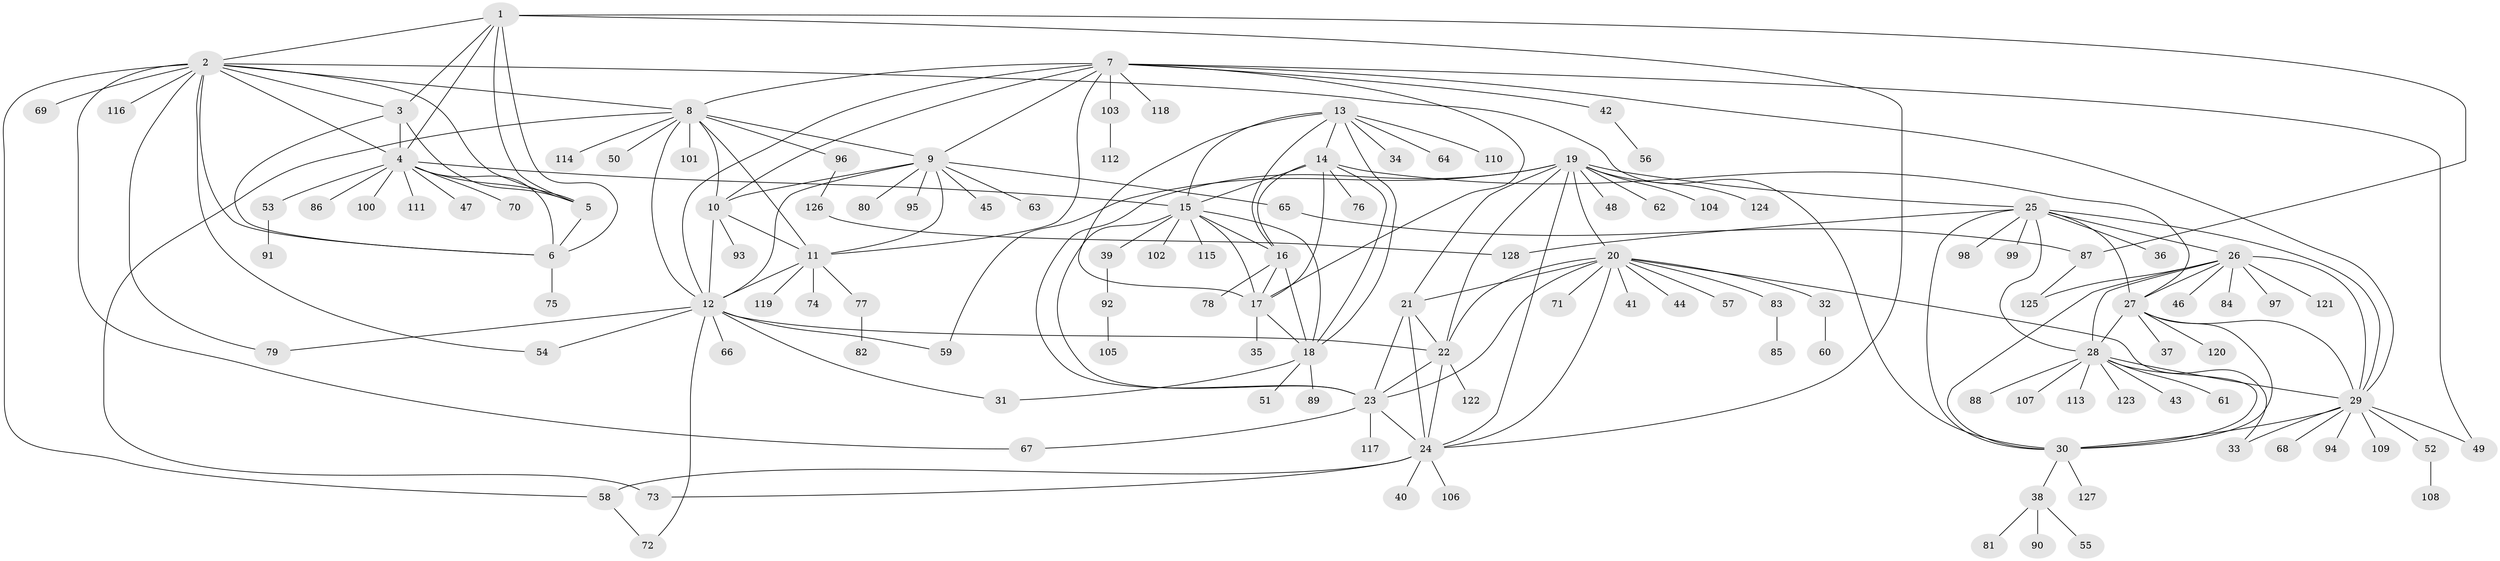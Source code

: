 // Generated by graph-tools (version 1.1) at 2025/54/03/09/25 04:54:42]
// undirected, 128 vertices, 196 edges
graph export_dot {
graph [start="1"]
  node [color=gray90,style=filled];
  1;
  2;
  3;
  4;
  5;
  6;
  7;
  8;
  9;
  10;
  11;
  12;
  13;
  14;
  15;
  16;
  17;
  18;
  19;
  20;
  21;
  22;
  23;
  24;
  25;
  26;
  27;
  28;
  29;
  30;
  31;
  32;
  33;
  34;
  35;
  36;
  37;
  38;
  39;
  40;
  41;
  42;
  43;
  44;
  45;
  46;
  47;
  48;
  49;
  50;
  51;
  52;
  53;
  54;
  55;
  56;
  57;
  58;
  59;
  60;
  61;
  62;
  63;
  64;
  65;
  66;
  67;
  68;
  69;
  70;
  71;
  72;
  73;
  74;
  75;
  76;
  77;
  78;
  79;
  80;
  81;
  82;
  83;
  84;
  85;
  86;
  87;
  88;
  89;
  90;
  91;
  92;
  93;
  94;
  95;
  96;
  97;
  98;
  99;
  100;
  101;
  102;
  103;
  104;
  105;
  106;
  107;
  108;
  109;
  110;
  111;
  112;
  113;
  114;
  115;
  116;
  117;
  118;
  119;
  120;
  121;
  122;
  123;
  124;
  125;
  126;
  127;
  128;
  1 -- 2;
  1 -- 3;
  1 -- 4;
  1 -- 5;
  1 -- 6;
  1 -- 24;
  1 -- 87;
  2 -- 3;
  2 -- 4;
  2 -- 5;
  2 -- 6;
  2 -- 8;
  2 -- 30;
  2 -- 54;
  2 -- 58;
  2 -- 67;
  2 -- 69;
  2 -- 79;
  2 -- 116;
  3 -- 4;
  3 -- 5;
  3 -- 6;
  4 -- 5;
  4 -- 6;
  4 -- 15;
  4 -- 47;
  4 -- 53;
  4 -- 70;
  4 -- 86;
  4 -- 100;
  4 -- 111;
  5 -- 6;
  6 -- 75;
  7 -- 8;
  7 -- 9;
  7 -- 10;
  7 -- 11;
  7 -- 12;
  7 -- 17;
  7 -- 29;
  7 -- 42;
  7 -- 49;
  7 -- 103;
  7 -- 118;
  8 -- 9;
  8 -- 10;
  8 -- 11;
  8 -- 12;
  8 -- 50;
  8 -- 73;
  8 -- 96;
  8 -- 101;
  8 -- 114;
  9 -- 10;
  9 -- 11;
  9 -- 12;
  9 -- 45;
  9 -- 63;
  9 -- 65;
  9 -- 80;
  9 -- 95;
  10 -- 11;
  10 -- 12;
  10 -- 93;
  11 -- 12;
  11 -- 74;
  11 -- 77;
  11 -- 119;
  12 -- 22;
  12 -- 31;
  12 -- 54;
  12 -- 59;
  12 -- 66;
  12 -- 72;
  12 -- 79;
  13 -- 14;
  13 -- 15;
  13 -- 16;
  13 -- 17;
  13 -- 18;
  13 -- 34;
  13 -- 64;
  13 -- 110;
  14 -- 15;
  14 -- 16;
  14 -- 17;
  14 -- 18;
  14 -- 27;
  14 -- 76;
  15 -- 16;
  15 -- 17;
  15 -- 18;
  15 -- 23;
  15 -- 39;
  15 -- 102;
  15 -- 115;
  16 -- 17;
  16 -- 18;
  16 -- 78;
  17 -- 18;
  17 -- 35;
  18 -- 31;
  18 -- 51;
  18 -- 89;
  19 -- 20;
  19 -- 21;
  19 -- 22;
  19 -- 23;
  19 -- 24;
  19 -- 25;
  19 -- 48;
  19 -- 59;
  19 -- 62;
  19 -- 104;
  19 -- 124;
  20 -- 21;
  20 -- 22;
  20 -- 23;
  20 -- 24;
  20 -- 32;
  20 -- 33;
  20 -- 41;
  20 -- 44;
  20 -- 57;
  20 -- 71;
  20 -- 83;
  21 -- 22;
  21 -- 23;
  21 -- 24;
  22 -- 23;
  22 -- 24;
  22 -- 122;
  23 -- 24;
  23 -- 67;
  23 -- 117;
  24 -- 40;
  24 -- 58;
  24 -- 73;
  24 -- 106;
  25 -- 26;
  25 -- 27;
  25 -- 28;
  25 -- 29;
  25 -- 30;
  25 -- 36;
  25 -- 98;
  25 -- 99;
  25 -- 128;
  26 -- 27;
  26 -- 28;
  26 -- 29;
  26 -- 30;
  26 -- 46;
  26 -- 84;
  26 -- 97;
  26 -- 121;
  26 -- 125;
  27 -- 28;
  27 -- 29;
  27 -- 30;
  27 -- 37;
  27 -- 120;
  28 -- 29;
  28 -- 30;
  28 -- 43;
  28 -- 61;
  28 -- 88;
  28 -- 107;
  28 -- 113;
  28 -- 123;
  29 -- 30;
  29 -- 33;
  29 -- 49;
  29 -- 52;
  29 -- 68;
  29 -- 94;
  29 -- 109;
  30 -- 38;
  30 -- 127;
  32 -- 60;
  38 -- 55;
  38 -- 81;
  38 -- 90;
  39 -- 92;
  42 -- 56;
  52 -- 108;
  53 -- 91;
  58 -- 72;
  65 -- 87;
  77 -- 82;
  83 -- 85;
  87 -- 125;
  92 -- 105;
  96 -- 126;
  103 -- 112;
  126 -- 128;
}
